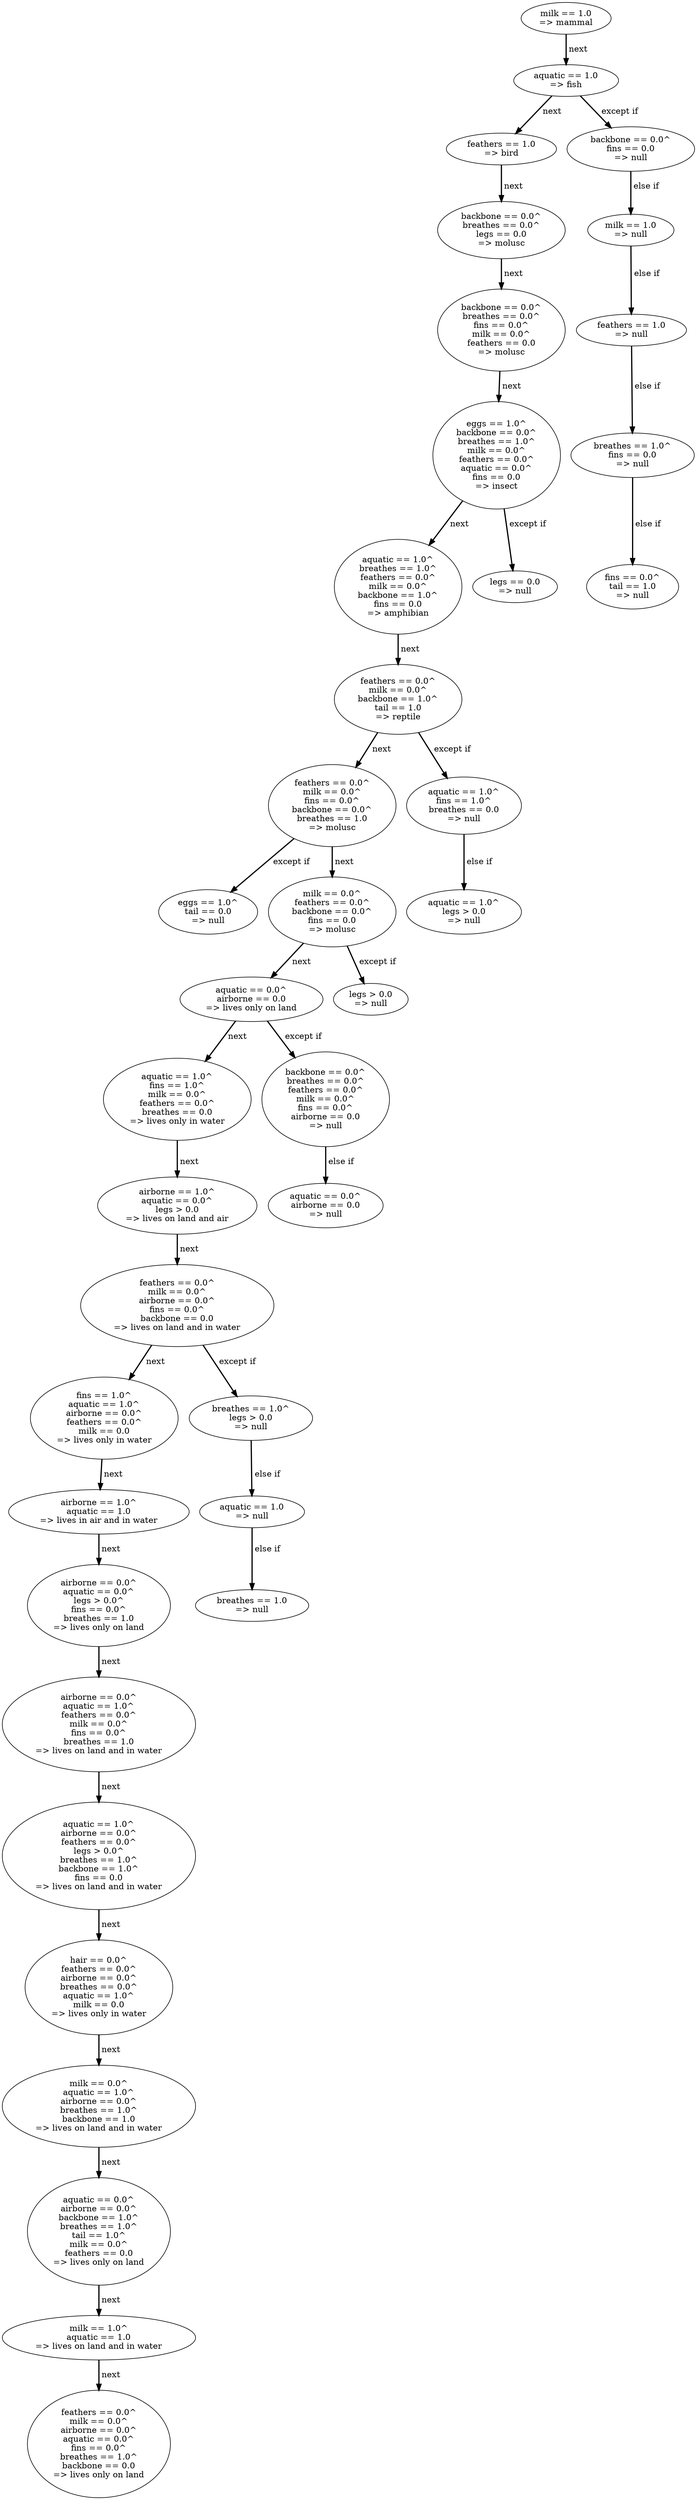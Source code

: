 digraph tree {
    "milk == 1.0
=> mammal";
    "aquatic == 1.0
=> fish";
    "feathers == 1.0
=> bird";
    "backbone == 0.0^
breathes == 0.0^
legs == 0.0
=> molusc";
    "backbone == 0.0^
breathes == 0.0^
fins == 0.0^
milk == 0.0^
feathers == 0.0
=> molusc";
    "eggs == 1.0^
backbone == 0.0^
breathes == 1.0^
milk == 0.0^
feathers == 0.0^
aquatic == 0.0^
fins == 0.0
=> insect";
    "aquatic == 1.0^
breathes == 1.0^
feathers == 0.0^
milk == 0.0^
backbone == 1.0^
fins == 0.0
=> amphibian";
    "feathers == 0.0^
milk == 0.0^
backbone == 1.0^
tail == 1.0
=> reptile";
    "feathers == 0.0^
milk == 0.0^
fins == 0.0^
backbone == 0.0^
breathes == 1.0
=> molusc";
    "eggs == 1.0^
tail == 0.0
=> null";
    "milk == 0.0^
feathers == 0.0^
backbone == 0.0^
fins == 0.0
=> molusc";
    "aquatic == 0.0^
airborne == 0.0
=> lives only on land";
    "aquatic == 1.0^
fins == 1.0^
milk == 0.0^
feathers == 0.0^
breathes == 0.0
=> lives only in water";
    "airborne == 1.0^
aquatic == 0.0^
legs > 0.0
=> lives on land and air";
    "feathers == 0.0^
milk == 0.0^
airborne == 0.0^
fins == 0.0^
backbone == 0.0
=> lives on land and in water";
    "fins == 1.0^
aquatic == 1.0^
airborne == 0.0^
feathers == 0.0^
milk == 0.0
=> lives only in water";
    "airborne == 1.0^
aquatic == 1.0
=> lives in air and in water";
    "airborne == 0.0^
aquatic == 0.0^
legs > 0.0^
fins == 0.0^
breathes == 1.0
=> lives only on land";
    "airborne == 0.0^
aquatic == 1.0^
feathers == 0.0^
milk == 0.0^
fins == 0.0^
breathes == 1.0
=> lives on land and in water";
    "aquatic == 1.0^
airborne == 0.0^
feathers == 0.0^
legs > 0.0^
breathes == 1.0^
backbone == 1.0^
fins == 0.0
=> lives on land and in water";
    "hair == 0.0^
feathers == 0.0^
airborne == 0.0^
breathes == 0.0^
aquatic == 1.0^
milk == 0.0
=> lives only in water";
    "milk == 0.0^
aquatic == 1.0^
airborne == 0.0^
breathes == 1.0^
backbone == 1.0
=> lives on land and in water";
    "aquatic == 0.0^
airborne == 0.0^
backbone == 1.0^
breathes == 1.0^
tail == 1.0^
milk == 0.0^
feathers == 0.0
=> lives only on land";
    "milk == 1.0^
aquatic == 1.0
=> lives on land and in water";
    "feathers == 0.0^
milk == 0.0^
airborne == 0.0^
aquatic == 0.0^
fins == 0.0^
breathes == 1.0^
backbone == 0.0
=> lives only on land";
    "breathes == 1.0^
legs > 0.0
=> null";
    "aquatic == 1.0
=> null";
    "breathes == 1.0
=> null";
    "backbone == 0.0^
breathes == 0.0^
feathers == 0.0^
milk == 0.0^
fins == 0.0^
airborne == 0.0
=> null";
    "aquatic == 0.0^
airborne == 0.0
=> null";
    "legs > 0.0
=> null";
    "aquatic == 1.0^
fins == 1.0^
breathes == 0.0
=> null";
    "aquatic == 1.0^
legs > 0.0
=> null";
    "legs == 0.0
=> null";
    "backbone == 0.0^
fins == 0.0
=> null";
    "milk == 1.0
=> null";
    "feathers == 1.0
=> null";
    "breathes == 1.0^
fins == 0.0
=> null";
    "fins == 0.0^
tail == 1.0
=> null";
    "milk == 1.0
=> mammal" -> "aquatic == 1.0
=> fish" [style="bold", label=" next"];
    "aquatic == 1.0
=> fish" -> "feathers == 1.0
=> bird" [style="bold", label=" next"];
    "aquatic == 1.0
=> fish" -> "backbone == 0.0^
fins == 0.0
=> null" [style="bold", label=" except if"];
    "feathers == 1.0
=> bird" -> "backbone == 0.0^
breathes == 0.0^
legs == 0.0
=> molusc" [style="bold", label=" next"];
    "backbone == 0.0^
breathes == 0.0^
legs == 0.0
=> molusc" -> "backbone == 0.0^
breathes == 0.0^
fins == 0.0^
milk == 0.0^
feathers == 0.0
=> molusc" [style="bold", label=" next"];
    "backbone == 0.0^
breathes == 0.0^
fins == 0.0^
milk == 0.0^
feathers == 0.0
=> molusc" -> "eggs == 1.0^
backbone == 0.0^
breathes == 1.0^
milk == 0.0^
feathers == 0.0^
aquatic == 0.0^
fins == 0.0
=> insect" [style="bold", label=" next"];
    "eggs == 1.0^
backbone == 0.0^
breathes == 1.0^
milk == 0.0^
feathers == 0.0^
aquatic == 0.0^
fins == 0.0
=> insect" -> "aquatic == 1.0^
breathes == 1.0^
feathers == 0.0^
milk == 0.0^
backbone == 1.0^
fins == 0.0
=> amphibian" [style="bold", label=" next"];
    "eggs == 1.0^
backbone == 0.0^
breathes == 1.0^
milk == 0.0^
feathers == 0.0^
aquatic == 0.0^
fins == 0.0
=> insect" -> "legs == 0.0
=> null" [style="bold", label=" except if"];
    "aquatic == 1.0^
breathes == 1.0^
feathers == 0.0^
milk == 0.0^
backbone == 1.0^
fins == 0.0
=> amphibian" -> "feathers == 0.0^
milk == 0.0^
backbone == 1.0^
tail == 1.0
=> reptile" [style="bold", label=" next"];
    "feathers == 0.0^
milk == 0.0^
backbone == 1.0^
tail == 1.0
=> reptile" -> "feathers == 0.0^
milk == 0.0^
fins == 0.0^
backbone == 0.0^
breathes == 1.0
=> molusc" [style="bold", label=" next"];
    "feathers == 0.0^
milk == 0.0^
backbone == 1.0^
tail == 1.0
=> reptile" -> "aquatic == 1.0^
fins == 1.0^
breathes == 0.0
=> null" [style="bold", label=" except if"];
    "feathers == 0.0^
milk == 0.0^
fins == 0.0^
backbone == 0.0^
breathes == 1.0
=> molusc" -> "eggs == 1.0^
tail == 0.0
=> null" [style="bold", label=" except if"];
    "feathers == 0.0^
milk == 0.0^
fins == 0.0^
backbone == 0.0^
breathes == 1.0
=> molusc" -> "milk == 0.0^
feathers == 0.0^
backbone == 0.0^
fins == 0.0
=> molusc" [style="bold", label=" next"];
    "milk == 0.0^
feathers == 0.0^
backbone == 0.0^
fins == 0.0
=> molusc" -> "aquatic == 0.0^
airborne == 0.0
=> lives only on land" [style="bold", label=" next"];
    "milk == 0.0^
feathers == 0.0^
backbone == 0.0^
fins == 0.0
=> molusc" -> "legs > 0.0
=> null" [style="bold", label=" except if"];
    "aquatic == 0.0^
airborne == 0.0
=> lives only on land" -> "aquatic == 1.0^
fins == 1.0^
milk == 0.0^
feathers == 0.0^
breathes == 0.0
=> lives only in water" [style="bold", label=" next"];
    "aquatic == 0.0^
airborne == 0.0
=> lives only on land" -> "backbone == 0.0^
breathes == 0.0^
feathers == 0.0^
milk == 0.0^
fins == 0.0^
airborne == 0.0
=> null" [style="bold", label=" except if"];
    "aquatic == 1.0^
fins == 1.0^
milk == 0.0^
feathers == 0.0^
breathes == 0.0
=> lives only in water" -> "airborne == 1.0^
aquatic == 0.0^
legs > 0.0
=> lives on land and air" [style="bold", label=" next"];
    "airborne == 1.0^
aquatic == 0.0^
legs > 0.0
=> lives on land and air" -> "feathers == 0.0^
milk == 0.0^
airborne == 0.0^
fins == 0.0^
backbone == 0.0
=> lives on land and in water" [style="bold", label=" next"];
    "feathers == 0.0^
milk == 0.0^
airborne == 0.0^
fins == 0.0^
backbone == 0.0
=> lives on land and in water" -> "fins == 1.0^
aquatic == 1.0^
airborne == 0.0^
feathers == 0.0^
milk == 0.0
=> lives only in water" [style="bold", label=" next"];
    "feathers == 0.0^
milk == 0.0^
airborne == 0.0^
fins == 0.0^
backbone == 0.0
=> lives on land and in water" -> "breathes == 1.0^
legs > 0.0
=> null" [style="bold", label=" except if"];
    "fins == 1.0^
aquatic == 1.0^
airborne == 0.0^
feathers == 0.0^
milk == 0.0
=> lives only in water" -> "airborne == 1.0^
aquatic == 1.0
=> lives in air and in water" [style="bold", label=" next"];
    "airborne == 1.0^
aquatic == 1.0
=> lives in air and in water" -> "airborne == 0.0^
aquatic == 0.0^
legs > 0.0^
fins == 0.0^
breathes == 1.0
=> lives only on land" [style="bold", label=" next"];
    "airborne == 0.0^
aquatic == 0.0^
legs > 0.0^
fins == 0.0^
breathes == 1.0
=> lives only on land" -> "airborne == 0.0^
aquatic == 1.0^
feathers == 0.0^
milk == 0.0^
fins == 0.0^
breathes == 1.0
=> lives on land and in water" [style="bold", label=" next"];
    "airborne == 0.0^
aquatic == 1.0^
feathers == 0.0^
milk == 0.0^
fins == 0.0^
breathes == 1.0
=> lives on land and in water" -> "aquatic == 1.0^
airborne == 0.0^
feathers == 0.0^
legs > 0.0^
breathes == 1.0^
backbone == 1.0^
fins == 0.0
=> lives on land and in water" [style="bold", label=" next"];
    "aquatic == 1.0^
airborne == 0.0^
feathers == 0.0^
legs > 0.0^
breathes == 1.0^
backbone == 1.0^
fins == 0.0
=> lives on land and in water" -> "hair == 0.0^
feathers == 0.0^
airborne == 0.0^
breathes == 0.0^
aquatic == 1.0^
milk == 0.0
=> lives only in water" [style="bold", label=" next"];
    "hair == 0.0^
feathers == 0.0^
airborne == 0.0^
breathes == 0.0^
aquatic == 1.0^
milk == 0.0
=> lives only in water" -> "milk == 0.0^
aquatic == 1.0^
airborne == 0.0^
breathes == 1.0^
backbone == 1.0
=> lives on land and in water" [style="bold", label=" next"];
    "milk == 0.0^
aquatic == 1.0^
airborne == 0.0^
breathes == 1.0^
backbone == 1.0
=> lives on land and in water" -> "aquatic == 0.0^
airborne == 0.0^
backbone == 1.0^
breathes == 1.0^
tail == 1.0^
milk == 0.0^
feathers == 0.0
=> lives only on land" [style="bold", label=" next"];
    "aquatic == 0.0^
airborne == 0.0^
backbone == 1.0^
breathes == 1.0^
tail == 1.0^
milk == 0.0^
feathers == 0.0
=> lives only on land" -> "milk == 1.0^
aquatic == 1.0
=> lives on land and in water" [style="bold", label=" next"];
    "milk == 1.0^
aquatic == 1.0
=> lives on land and in water" -> "feathers == 0.0^
milk == 0.0^
airborne == 0.0^
aquatic == 0.0^
fins == 0.0^
breathes == 1.0^
backbone == 0.0
=> lives only on land" [style="bold", label=" next"];
    "breathes == 1.0^
legs > 0.0
=> null" -> "aquatic == 1.0
=> null" [style="bold", label=" else if"];
    "aquatic == 1.0
=> null" -> "breathes == 1.0
=> null" [style="bold", label=" else if"];
    "backbone == 0.0^
breathes == 0.0^
feathers == 0.0^
milk == 0.0^
fins == 0.0^
airborne == 0.0
=> null" -> "aquatic == 0.0^
airborne == 0.0
=> null" [style="bold", label=" else if"];
    "aquatic == 1.0^
fins == 1.0^
breathes == 0.0
=> null" -> "aquatic == 1.0^
legs > 0.0
=> null" [style="bold", label=" else if"];
    "backbone == 0.0^
fins == 0.0
=> null" -> "milk == 1.0
=> null" [style="bold", label=" else if"];
    "milk == 1.0
=> null" -> "feathers == 1.0
=> null" [style="bold", label=" else if"];
    "feathers == 1.0
=> null" -> "breathes == 1.0^
fins == 0.0
=> null" [style="bold", label=" else if"];
    "breathes == 1.0^
fins == 0.0
=> null" -> "fins == 0.0^
tail == 1.0
=> null" [style="bold", label=" else if"];
}
